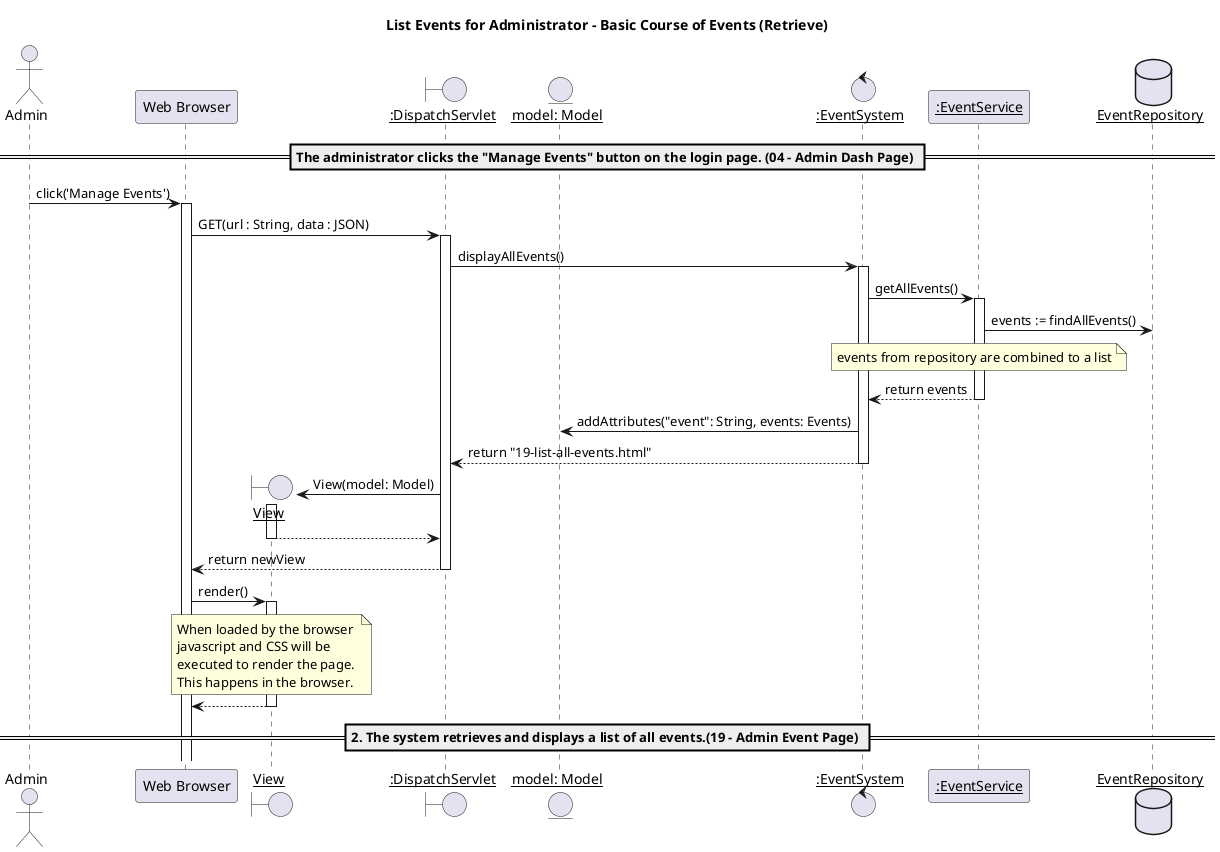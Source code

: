 @startuml

title List Events for Administrator - Basic Course of Events (Retrieve)
actor "Admin" as u
participant "Web Browser" as w
boundary "__View__" as v
boundary "__:DispatchServlet__" as d
entity "__model: Model__" as m
control "__:EventSystem__" as ts
participant "__:EventService__" as tss
database "__EventRepository__" as db

== The administrator clicks the "Manage Events" button on the login page. (04 - Admin Dash Page) ==
u -> w : click('Manage Events')
activate w
w -> d : GET(url : String, data : JSON)
activate d
d -> ts : displayAllEvents()
activate ts


ts->tss:getAllEvents()
activate tss
tss->db: events := findAllEvents()
note over tss: events from repository are combined to a list
tss-->ts: return events
deactivate tss

ts->m:addAttributes("event": String, events: Events)

ts-->d:return "19-list-all-events.html"
deactivate ts

create v
d -> v : View(model: Model)
activate v

v --> d :
deactivate v

d --> w : return newView
deactivate d

w -> v : render()
activate v

note over v : When loaded by the browser \njavascript and CSS will be \nexecuted to render the page.\nThis happens in the browser.

v --> w :
deactivate v

== 2. The system retrieves and displays a list of all events.(19 - Admin Event Page) ==

@enduml